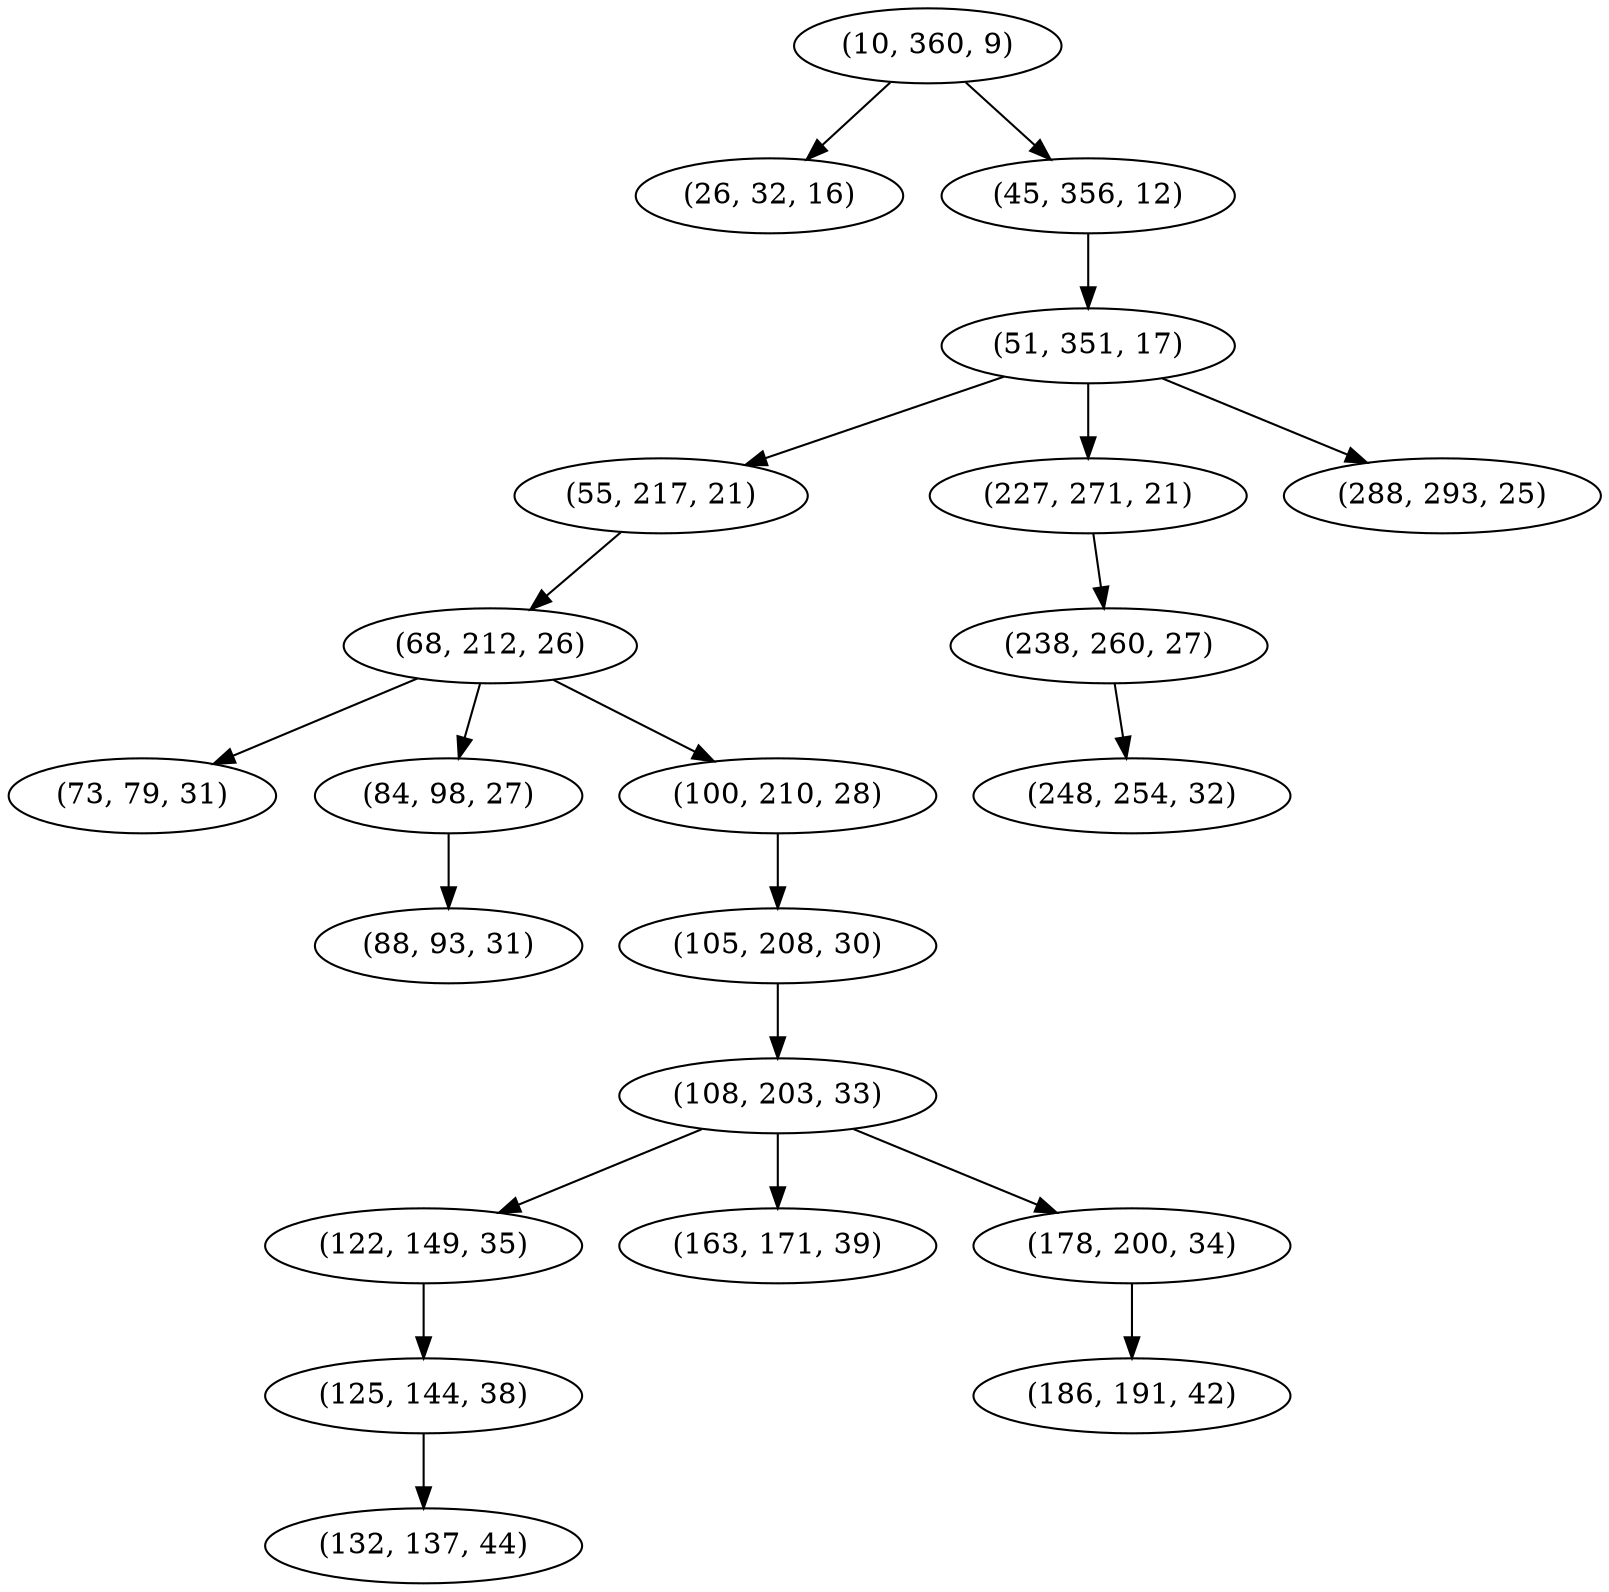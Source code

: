 digraph tree {
    "(10, 360, 9)";
    "(26, 32, 16)";
    "(45, 356, 12)";
    "(51, 351, 17)";
    "(55, 217, 21)";
    "(68, 212, 26)";
    "(73, 79, 31)";
    "(84, 98, 27)";
    "(88, 93, 31)";
    "(100, 210, 28)";
    "(105, 208, 30)";
    "(108, 203, 33)";
    "(122, 149, 35)";
    "(125, 144, 38)";
    "(132, 137, 44)";
    "(163, 171, 39)";
    "(178, 200, 34)";
    "(186, 191, 42)";
    "(227, 271, 21)";
    "(238, 260, 27)";
    "(248, 254, 32)";
    "(288, 293, 25)";
    "(10, 360, 9)" -> "(26, 32, 16)";
    "(10, 360, 9)" -> "(45, 356, 12)";
    "(45, 356, 12)" -> "(51, 351, 17)";
    "(51, 351, 17)" -> "(55, 217, 21)";
    "(51, 351, 17)" -> "(227, 271, 21)";
    "(51, 351, 17)" -> "(288, 293, 25)";
    "(55, 217, 21)" -> "(68, 212, 26)";
    "(68, 212, 26)" -> "(73, 79, 31)";
    "(68, 212, 26)" -> "(84, 98, 27)";
    "(68, 212, 26)" -> "(100, 210, 28)";
    "(84, 98, 27)" -> "(88, 93, 31)";
    "(100, 210, 28)" -> "(105, 208, 30)";
    "(105, 208, 30)" -> "(108, 203, 33)";
    "(108, 203, 33)" -> "(122, 149, 35)";
    "(108, 203, 33)" -> "(163, 171, 39)";
    "(108, 203, 33)" -> "(178, 200, 34)";
    "(122, 149, 35)" -> "(125, 144, 38)";
    "(125, 144, 38)" -> "(132, 137, 44)";
    "(178, 200, 34)" -> "(186, 191, 42)";
    "(227, 271, 21)" -> "(238, 260, 27)";
    "(238, 260, 27)" -> "(248, 254, 32)";
}
